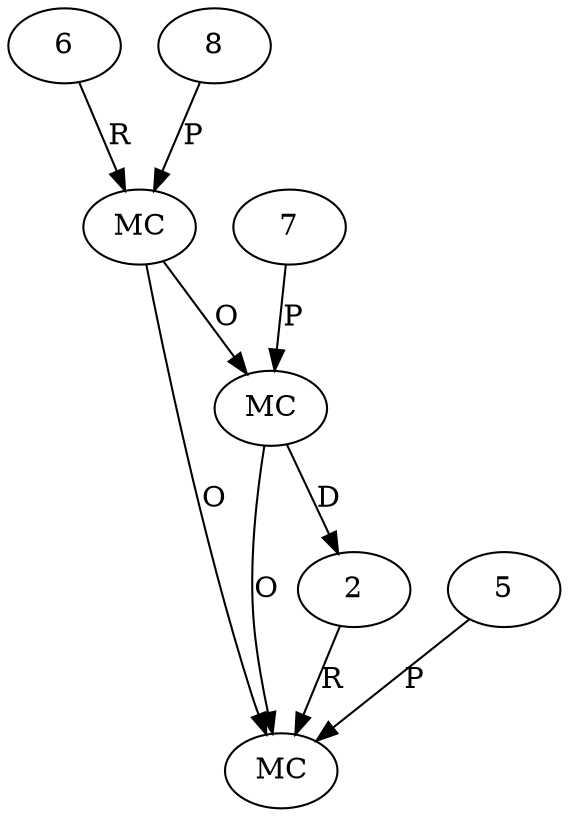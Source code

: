 digraph "AUG" {

  1 [ label="MC" s="pow()" t="Fraction" l="846" ];
  2 [ t="Fraction" n="f" ];
  3 [ label="MC" s="getFraction()" t="Fraction" l="844" ];
  4 [ label="MC" s="pow()" t="Fraction" l="787" ];
  5 [ t="int" v="0" ];
  6 [ t="Fraction" n="f" ];
  7 [ t="int" v="0" ];
  8 [ t="int" v="0" ];
  3 -> 1 [ label="O" ];
  4 -> 1 [ label="O" ];
  5 -> 1 [ label="P" ];
  2 -> 1 [ label="R" ];
  3 -> 2 [ label="D" ];
  7 -> 3 [ label="P" ];
  4 -> 3 [ label="O" ];
  8 -> 4 [ label="P" ];
  6 -> 4 [ label="R" ];
}
